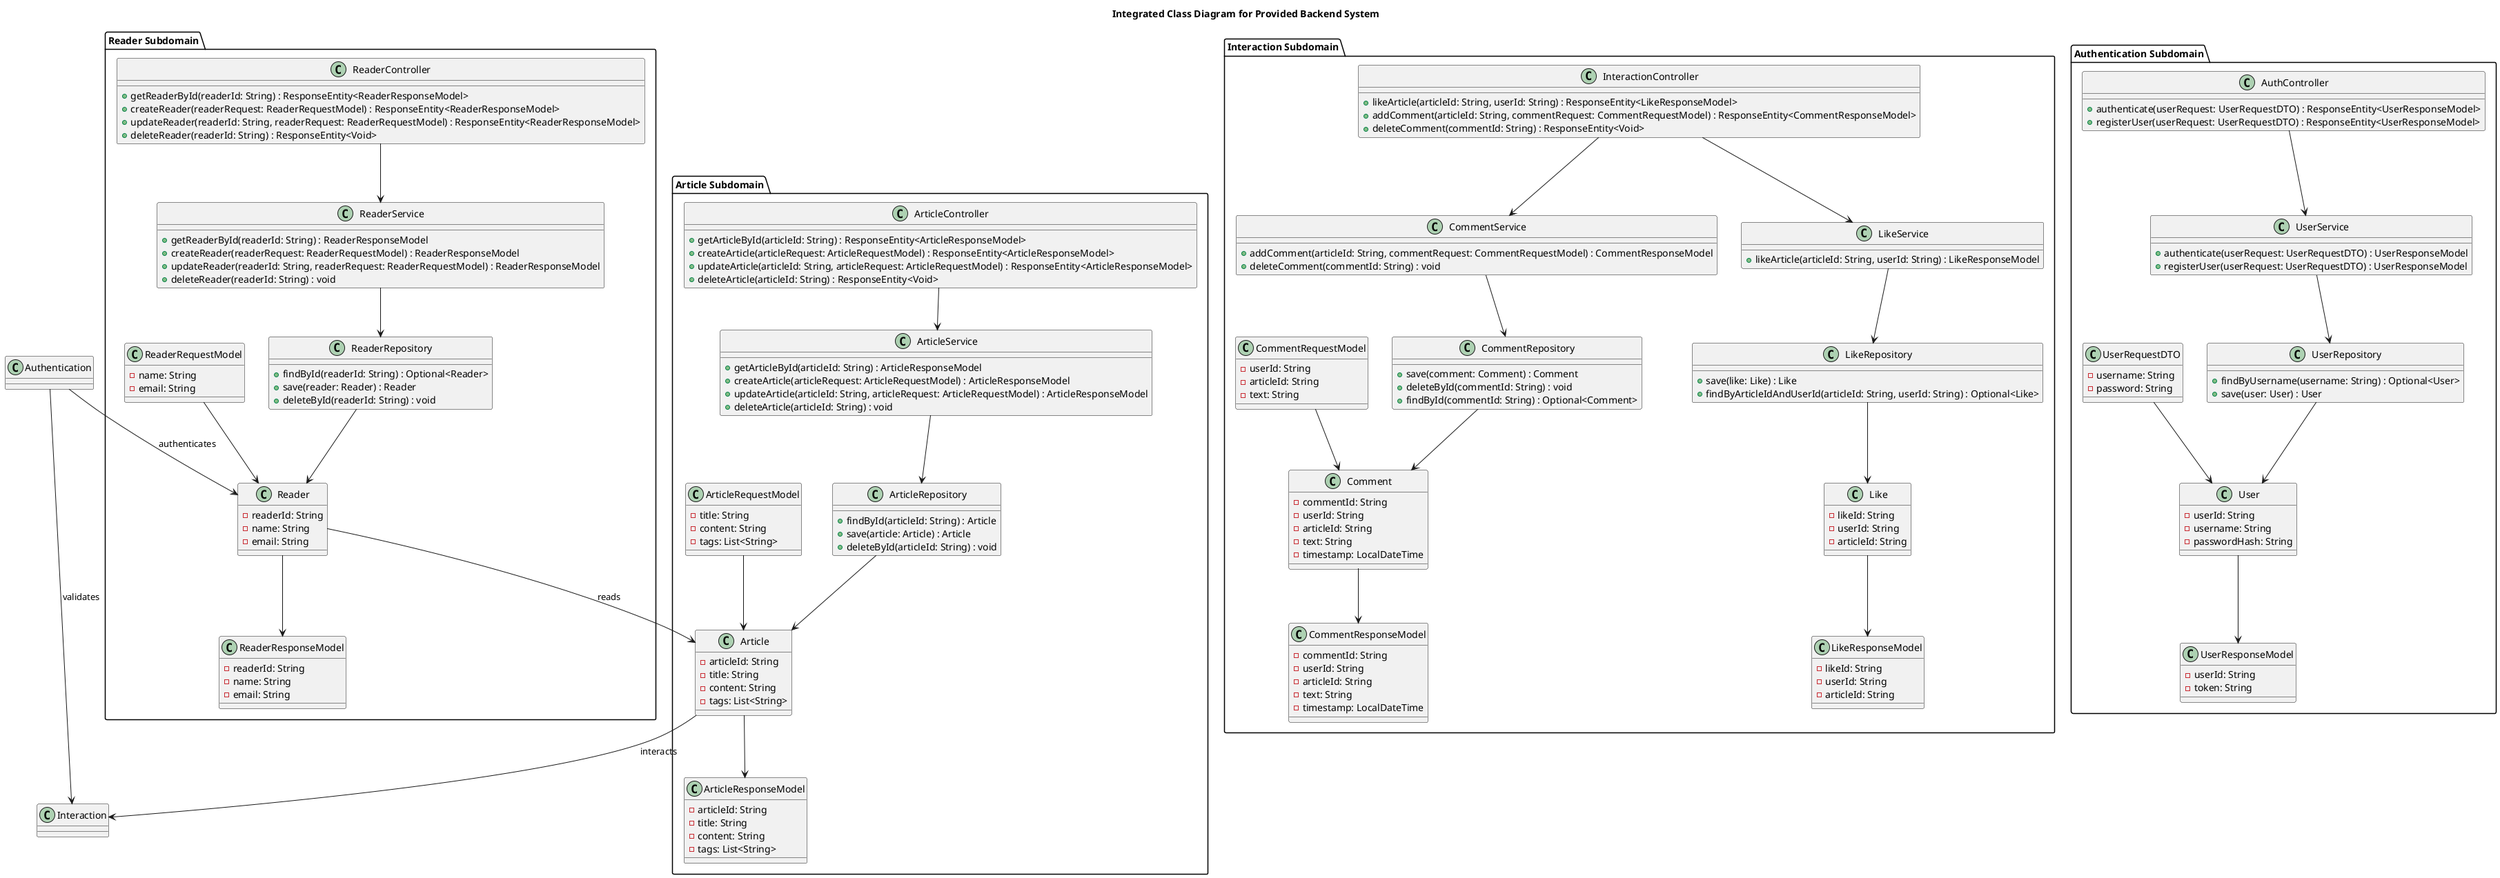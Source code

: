 @startuml

title Integrated Class Diagram for Provided Backend System

package "Article Subdomain" {
    class ArticleController {
        + getArticleById(articleId: String) : ResponseEntity<ArticleResponseModel>
        + createArticle(articleRequest: ArticleRequestModel) : ResponseEntity<ArticleResponseModel>
        + updateArticle(articleId: String, articleRequest: ArticleRequestModel) : ResponseEntity<ArticleResponseModel>
        + deleteArticle(articleId: String) : ResponseEntity<Void>
    }

    class ArticleService {
        + getArticleById(articleId: String) : ArticleResponseModel
        + createArticle(articleRequest: ArticleRequestModel) : ArticleResponseModel
        + updateArticle(articleId: String, articleRequest: ArticleRequestModel) : ArticleResponseModel
        + deleteArticle(articleId: String) : void
    }

    class ArticleRepository {
        + findById(articleId: String) : Article
        + save(article: Article) : Article
        + deleteById(articleId: String) : void
    }

    class Article {
        - articleId: String
        - title: String
        - content: String
        - tags: List<String>
    }

    class ArticleRequestModel {
        - title: String
        - content: String
        - tags: List<String>
    }

    class ArticleResponseModel {
        - articleId: String
        - title: String
        - content: String
        - tags: List<String>
    }

    ArticleController --> ArticleService
    ArticleService --> ArticleRepository
    ArticleRepository --> Article
    ArticleRequestModel --> Article
    Article --> ArticleResponseModel
}

package "Interaction Subdomain" {
    class InteractionController {
        + likeArticle(articleId: String, userId: String) : ResponseEntity<LikeResponseModel>
        + addComment(articleId: String, commentRequest: CommentRequestModel) : ResponseEntity<CommentResponseModel>
        + deleteComment(commentId: String) : ResponseEntity<Void>
    }

    class LikeService {
        + likeArticle(articleId: String, userId: String) : LikeResponseModel
    }

    class CommentService {
        + addComment(articleId: String, commentRequest: CommentRequestModel) : CommentResponseModel
        + deleteComment(commentId: String) : void
    }

    class LikeRepository {
        + save(like: Like) : Like
        + findByArticleIdAndUserId(articleId: String, userId: String) : Optional<Like>
    }

    class CommentRepository {
        + save(comment: Comment) : Comment
        + deleteById(commentId: String) : void
        + findById(commentId: String) : Optional<Comment>
    }

    class Like {
        - likeId: String
        - userId: String
        - articleId: String
    }

    class Comment {
        - commentId: String
        - userId: String
        - articleId: String
        - text: String
        - timestamp: LocalDateTime
    }

    class LikeResponseModel {
        - likeId: String
        - userId: String
        - articleId: String
    }

    class CommentResponseModel {
        - commentId: String
        - userId: String
        - articleId: String
        - text: String
        - timestamp: LocalDateTime
    }

    class CommentRequestModel {
        - userId: String
        - articleId: String
        - text: String
    }

    InteractionController --> LikeService
    InteractionController --> CommentService
    LikeService --> LikeRepository
    CommentService --> CommentRepository
    LikeRepository --> Like
    CommentRepository --> Comment
    Like --> LikeResponseModel
    Comment --> CommentResponseModel
    CommentRequestModel --> Comment
}

package "Authentication Subdomain" {
    class AuthController {
        + authenticate(userRequest: UserRequestDTO) : ResponseEntity<UserResponseModel>
        + registerUser(userRequest: UserRequestDTO) : ResponseEntity<UserResponseModel>
    }

    class UserService {
        + authenticate(userRequest: UserRequestDTO) : UserResponseModel
        + registerUser(userRequest: UserRequestDTO) : UserResponseModel
    }

    class UserRepository {
        + findByUsername(username: String) : Optional<User>
        + save(user: User) : User
    }

    class UserResponseModel {
        - userId: String
        - token: String
    }

    class UserRequestDTO {
        - username: String
        - password: String
    }

    class User {
        - userId: String
        - username: String
        - passwordHash: String
    }

    AuthController --> UserService
    UserService --> UserRepository
    UserRepository --> User
    User --> UserResponseModel
    UserRequestDTO --> User
}

package "Reader Subdomain" {
    class ReaderController {
        + getReaderById(readerId: String) : ResponseEntity<ReaderResponseModel>
        + createReader(readerRequest: ReaderRequestModel) : ResponseEntity<ReaderResponseModel>
        + updateReader(readerId: String, readerRequest: ReaderRequestModel) : ResponseEntity<ReaderResponseModel>
        + deleteReader(readerId: String) : ResponseEntity<Void>
    }

    class ReaderService {
        + getReaderById(readerId: String) : ReaderResponseModel
        + createReader(readerRequest: ReaderRequestModel) : ReaderResponseModel
        + updateReader(readerId: String, readerRequest: ReaderRequestModel) : ReaderResponseModel
        + deleteReader(readerId: String) : void
    }

    class ReaderRepository {
        + findById(readerId: String) : Optional<Reader>
        + save(reader: Reader) : Reader
        + deleteById(readerId: String) : void
    }

    class Reader {
        - readerId: String
        - name: String
        - email: String
    }

    class ReaderRequestModel {
        - name: String
        - email: String
    }

    class ReaderResponseModel {
        - readerId: String
        - name: String
        - email: String
    }

    ReaderController --> ReaderService
    ReaderService --> ReaderRepository
    ReaderRepository --> Reader
    ReaderRequestModel --> Reader
    Reader --> ReaderResponseModel
}

' Relationships For Subdomains
Article --> Interaction : interacts
Reader --> Article : reads
Authentication --> Reader : authenticates
Authentication --> Interaction : validates
@enduml
